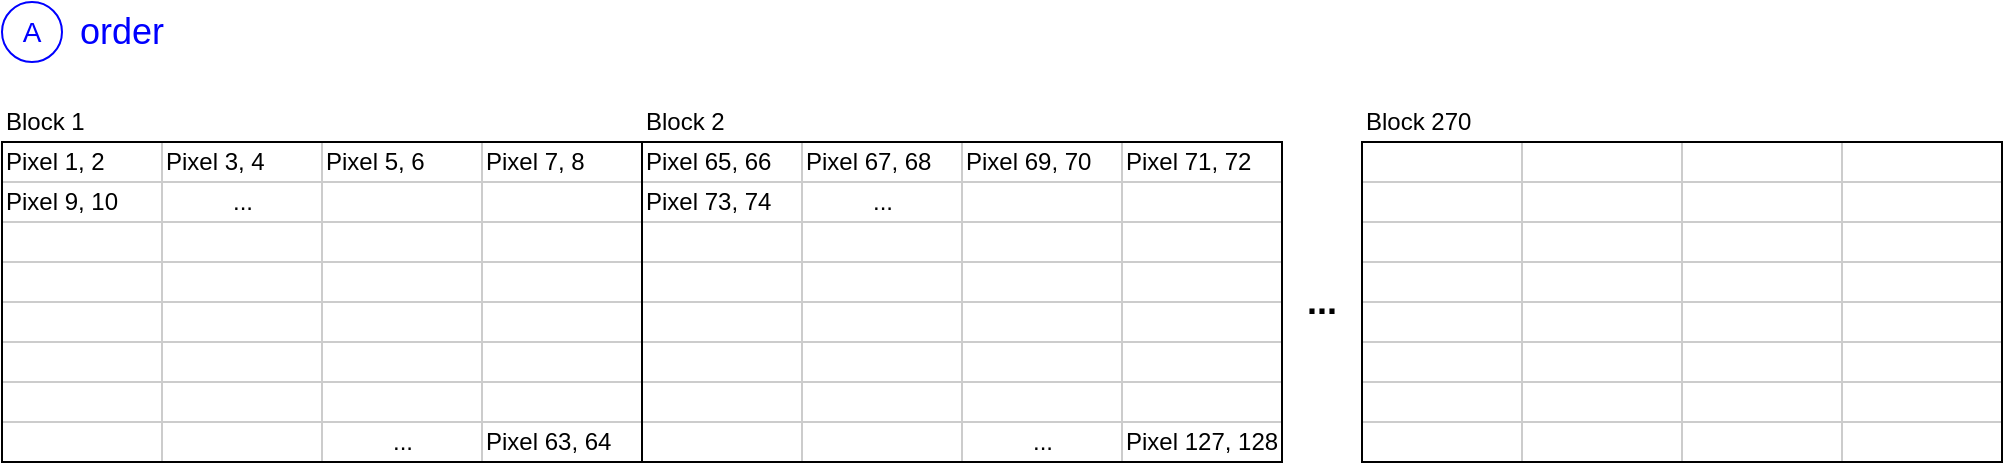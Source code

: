<mxfile version="10.9.5" type="google"><diagram name="Page-1" id="fc2ac565-0d4e-3f0d-88b0-a54af1634ed7"><mxGraphModel dx="2076" dy="1002" grid="1" gridSize="10" guides="1" tooltips="1" connect="0" arrows="1" fold="1" page="1" pageScale="1.5" pageWidth="1169" pageHeight="827" background="#ffffff" math="0" shadow="0"><root><mxCell id="0" style=";html=1;"/><mxCell id="1" style=";html=1;" parent="0"/><mxCell id="cZu3Xd3DterZIPVMsgjD-100" value="Pixel 1, 2" style="align=left;strokeColor=#CCCCCC;html=1;" vertex="1" parent="1"><mxGeometry x="280" y="400" width="80" height="20" as="geometry"/></mxCell><mxCell id="cZu3Xd3DterZIPVMsgjD-101" value="Pixel 3, 4" style="align=left;strokeColor=#CCCCCC;html=1;" vertex="1" parent="1"><mxGeometry x="360" y="400" width="80" height="20" as="geometry"/></mxCell><mxCell id="cZu3Xd3DterZIPVMsgjD-102" value="Pixel 7, 8" style="align=left;strokeColor=#CCCCCC;html=1;" vertex="1" parent="1"><mxGeometry x="520" y="400" width="80" height="20" as="geometry"/></mxCell><mxCell id="cZu3Xd3DterZIPVMsgjD-103" value="Pixel 5, 6" style="align=left;strokeColor=#CCCCCC;html=1;" vertex="1" parent="1"><mxGeometry x="440" y="400" width="80" height="20" as="geometry"/></mxCell><mxCell id="cZu3Xd3DterZIPVMsgjD-104" value="Pixel 9, 10" style="align=left;strokeColor=#CCCCCC;html=1;" vertex="1" parent="1"><mxGeometry x="280" y="420" width="80" height="20" as="geometry"/></mxCell><mxCell id="cZu3Xd3DterZIPVMsgjD-108" value="" style="align=left;strokeColor=#CCCCCC;html=1;" vertex="1" parent="1"><mxGeometry x="280" y="440" width="80" height="20" as="geometry"/></mxCell><mxCell id="cZu3Xd3DterZIPVMsgjD-144" value="" style="align=left;strokeColor=#CCCCCC;html=1;" vertex="1" parent="1"><mxGeometry x="280" y="540" width="80" height="20" as="geometry"/></mxCell><mxCell id="cZu3Xd3DterZIPVMsgjD-145" value="" style="align=left;strokeColor=#CCCCCC;html=1;" vertex="1" parent="1"><mxGeometry x="360" y="540" width="80" height="20" as="geometry"/></mxCell><mxCell id="cZu3Xd3DterZIPVMsgjD-146" value="..." style="align=center;strokeColor=#CCCCCC;html=1;" vertex="1" parent="1"><mxGeometry x="440" y="540" width="80" height="20" as="geometry"/></mxCell><mxCell id="cZu3Xd3DterZIPVMsgjD-147" value="Pixel 63, 64" style="align=left;strokeColor=#CCCCCC;html=1;" vertex="1" parent="1"><mxGeometry x="520" y="540" width="80" height="20" as="geometry"/></mxCell><mxCell id="cZu3Xd3DterZIPVMsgjD-149" value="Block 1" style="text;html=1;strokeColor=none;fillColor=none;align=left;verticalAlign=middle;whiteSpace=wrap;rounded=0;" vertex="1" parent="1"><mxGeometry x="280" y="380" width="50" height="20" as="geometry"/></mxCell><mxCell id="cZu3Xd3DterZIPVMsgjD-150" value="..." style="align=center;strokeColor=#CCCCCC;html=1;" vertex="1" parent="1"><mxGeometry x="360" y="420" width="80" height="20" as="geometry"/></mxCell><mxCell id="cZu3Xd3DterZIPVMsgjD-151" value="" style="align=left;strokeColor=#CCCCCC;html=1;" vertex="1" parent="1"><mxGeometry x="440" y="420" width="80" height="20" as="geometry"/></mxCell><mxCell id="cZu3Xd3DterZIPVMsgjD-152" value="" style="align=left;strokeColor=#CCCCCC;html=1;" vertex="1" parent="1"><mxGeometry x="520" y="420" width="80" height="20" as="geometry"/></mxCell><mxCell id="cZu3Xd3DterZIPVMsgjD-153" value="" style="align=left;strokeColor=#CCCCCC;html=1;" vertex="1" parent="1"><mxGeometry x="360" y="440" width="80" height="20" as="geometry"/></mxCell><mxCell id="cZu3Xd3DterZIPVMsgjD-154" value="" style="align=left;strokeColor=#CCCCCC;html=1;" vertex="1" parent="1"><mxGeometry x="440" y="440" width="80" height="20" as="geometry"/></mxCell><mxCell id="cZu3Xd3DterZIPVMsgjD-155" value="" style="align=left;strokeColor=#CCCCCC;html=1;" vertex="1" parent="1"><mxGeometry x="520" y="440" width="80" height="20" as="geometry"/></mxCell><mxCell id="cZu3Xd3DterZIPVMsgjD-156" value="" style="align=left;strokeColor=#CCCCCC;html=1;" vertex="1" parent="1"><mxGeometry x="280" y="460" width="80" height="20" as="geometry"/></mxCell><mxCell id="cZu3Xd3DterZIPVMsgjD-157" value="" style="align=left;strokeColor=#CCCCCC;html=1;" vertex="1" parent="1"><mxGeometry x="360" y="460" width="80" height="20" as="geometry"/></mxCell><mxCell id="cZu3Xd3DterZIPVMsgjD-158" value="" style="align=left;strokeColor=#CCCCCC;html=1;" vertex="1" parent="1"><mxGeometry x="440" y="460" width="80" height="20" as="geometry"/></mxCell><mxCell id="cZu3Xd3DterZIPVMsgjD-159" value="" style="align=left;strokeColor=#CCCCCC;html=1;" vertex="1" parent="1"><mxGeometry x="520" y="460" width="80" height="20" as="geometry"/></mxCell><mxCell id="cZu3Xd3DterZIPVMsgjD-160" value="" style="align=left;strokeColor=#CCCCCC;html=1;" vertex="1" parent="1"><mxGeometry x="280" y="480" width="80" height="20" as="geometry"/></mxCell><mxCell id="cZu3Xd3DterZIPVMsgjD-161" value="" style="align=left;strokeColor=#CCCCCC;html=1;" vertex="1" parent="1"><mxGeometry x="360" y="480" width="80" height="20" as="geometry"/></mxCell><mxCell id="cZu3Xd3DterZIPVMsgjD-162" value="" style="align=left;strokeColor=#CCCCCC;html=1;" vertex="1" parent="1"><mxGeometry x="440" y="480" width="80" height="20" as="geometry"/></mxCell><mxCell id="cZu3Xd3DterZIPVMsgjD-163" value="" style="align=left;strokeColor=#CCCCCC;html=1;" vertex="1" parent="1"><mxGeometry x="520" y="480" width="80" height="20" as="geometry"/></mxCell><mxCell id="cZu3Xd3DterZIPVMsgjD-164" value="" style="align=left;strokeColor=#CCCCCC;html=1;" vertex="1" parent="1"><mxGeometry x="280" y="500" width="80" height="20" as="geometry"/></mxCell><mxCell id="cZu3Xd3DterZIPVMsgjD-165" value="" style="align=left;strokeColor=#CCCCCC;html=1;" vertex="1" parent="1"><mxGeometry x="360" y="500" width="80" height="20" as="geometry"/></mxCell><mxCell id="cZu3Xd3DterZIPVMsgjD-166" value="" style="align=left;strokeColor=#CCCCCC;html=1;" vertex="1" parent="1"><mxGeometry x="440" y="500" width="80" height="20" as="geometry"/></mxCell><mxCell id="cZu3Xd3DterZIPVMsgjD-167" value="" style="align=left;strokeColor=#CCCCCC;html=1;" vertex="1" parent="1"><mxGeometry x="520" y="500" width="80" height="20" as="geometry"/></mxCell><mxCell id="cZu3Xd3DterZIPVMsgjD-168" value="" style="align=left;strokeColor=#CCCCCC;html=1;" vertex="1" parent="1"><mxGeometry x="280" y="520" width="80" height="20" as="geometry"/></mxCell><mxCell id="cZu3Xd3DterZIPVMsgjD-169" value="" style="align=left;strokeColor=#CCCCCC;html=1;" vertex="1" parent="1"><mxGeometry x="360" y="520" width="80" height="20" as="geometry"/></mxCell><mxCell id="cZu3Xd3DterZIPVMsgjD-170" value="" style="align=left;strokeColor=#CCCCCC;html=1;" vertex="1" parent="1"><mxGeometry x="440" y="520" width="80" height="20" as="geometry"/></mxCell><mxCell id="cZu3Xd3DterZIPVMsgjD-171" value="" style="align=left;strokeColor=#CCCCCC;html=1;" vertex="1" parent="1"><mxGeometry x="520" y="520" width="80" height="20" as="geometry"/></mxCell><mxCell id="cZu3Xd3DterZIPVMsgjD-148" value="" style="rounded=0;whiteSpace=wrap;html=1;fillColor=none;" vertex="1" parent="1"><mxGeometry x="280" y="400" width="320" height="160" as="geometry"/></mxCell><mxCell id="cZu3Xd3DterZIPVMsgjD-173" value="Pixel 65, 66" style="align=left;strokeColor=#CCCCCC;html=1;" vertex="1" parent="1"><mxGeometry x="600" y="400" width="80" height="20" as="geometry"/></mxCell><mxCell id="cZu3Xd3DterZIPVMsgjD-174" value="Pixel 67, 68" style="align=left;strokeColor=#CCCCCC;html=1;" vertex="1" parent="1"><mxGeometry x="680" y="400" width="80" height="20" as="geometry"/></mxCell><mxCell id="cZu3Xd3DterZIPVMsgjD-175" value="Pixel 71, 72" style="align=left;strokeColor=#CCCCCC;html=1;" vertex="1" parent="1"><mxGeometry x="840" y="400" width="80" height="20" as="geometry"/></mxCell><mxCell id="cZu3Xd3DterZIPVMsgjD-176" value="Pixel 69, 70" style="align=left;strokeColor=#CCCCCC;html=1;" vertex="1" parent="1"><mxGeometry x="760" y="400" width="80" height="20" as="geometry"/></mxCell><mxCell id="cZu3Xd3DterZIPVMsgjD-177" value="Pixel 73, 74" style="align=left;strokeColor=#CCCCCC;html=1;" vertex="1" parent="1"><mxGeometry x="600" y="420" width="80" height="20" as="geometry"/></mxCell><mxCell id="cZu3Xd3DterZIPVMsgjD-178" value="" style="align=left;strokeColor=#CCCCCC;html=1;" vertex="1" parent="1"><mxGeometry x="600" y="440" width="80" height="20" as="geometry"/></mxCell><mxCell id="cZu3Xd3DterZIPVMsgjD-179" value="" style="align=left;strokeColor=#CCCCCC;html=1;" vertex="1" parent="1"><mxGeometry x="600" y="540" width="80" height="20" as="geometry"/></mxCell><mxCell id="cZu3Xd3DterZIPVMsgjD-180" value="" style="align=left;strokeColor=#CCCCCC;html=1;" vertex="1" parent="1"><mxGeometry x="680" y="540" width="80" height="20" as="geometry"/></mxCell><mxCell id="cZu3Xd3DterZIPVMsgjD-181" value="..." style="align=center;strokeColor=#CCCCCC;html=1;" vertex="1" parent="1"><mxGeometry x="760" y="540" width="80" height="20" as="geometry"/></mxCell><mxCell id="cZu3Xd3DterZIPVMsgjD-182" value="Pixel 127, 128" style="align=left;strokeColor=#CCCCCC;html=1;" vertex="1" parent="1"><mxGeometry x="840" y="540" width="80" height="20" as="geometry"/></mxCell><mxCell id="cZu3Xd3DterZIPVMsgjD-183" value="Block 2" style="text;html=1;strokeColor=none;fillColor=none;align=left;verticalAlign=middle;whiteSpace=wrap;rounded=0;" vertex="1" parent="1"><mxGeometry x="600" y="380" width="50" height="20" as="geometry"/></mxCell><mxCell id="cZu3Xd3DterZIPVMsgjD-184" value="..." style="align=center;strokeColor=#CCCCCC;html=1;" vertex="1" parent="1"><mxGeometry x="680" y="420" width="80" height="20" as="geometry"/></mxCell><mxCell id="cZu3Xd3DterZIPVMsgjD-185" value="" style="align=left;strokeColor=#CCCCCC;html=1;" vertex="1" parent="1"><mxGeometry x="760" y="420" width="80" height="20" as="geometry"/></mxCell><mxCell id="cZu3Xd3DterZIPVMsgjD-186" value="" style="align=left;strokeColor=#CCCCCC;html=1;" vertex="1" parent="1"><mxGeometry x="840" y="420" width="80" height="20" as="geometry"/></mxCell><mxCell id="cZu3Xd3DterZIPVMsgjD-187" value="" style="align=left;strokeColor=#CCCCCC;html=1;" vertex="1" parent="1"><mxGeometry x="680" y="440" width="80" height="20" as="geometry"/></mxCell><mxCell id="cZu3Xd3DterZIPVMsgjD-188" value="" style="align=left;strokeColor=#CCCCCC;html=1;" vertex="1" parent="1"><mxGeometry x="760" y="440" width="80" height="20" as="geometry"/></mxCell><mxCell id="cZu3Xd3DterZIPVMsgjD-189" value="" style="align=left;strokeColor=#CCCCCC;html=1;" vertex="1" parent="1"><mxGeometry x="840" y="440" width="80" height="20" as="geometry"/></mxCell><mxCell id="cZu3Xd3DterZIPVMsgjD-190" value="" style="align=left;strokeColor=#CCCCCC;html=1;" vertex="1" parent="1"><mxGeometry x="600" y="460" width="80" height="20" as="geometry"/></mxCell><mxCell id="cZu3Xd3DterZIPVMsgjD-191" value="" style="align=left;strokeColor=#CCCCCC;html=1;" vertex="1" parent="1"><mxGeometry x="680" y="460" width="80" height="20" as="geometry"/></mxCell><mxCell id="cZu3Xd3DterZIPVMsgjD-192" value="" style="align=left;strokeColor=#CCCCCC;html=1;" vertex="1" parent="1"><mxGeometry x="760" y="460" width="80" height="20" as="geometry"/></mxCell><mxCell id="cZu3Xd3DterZIPVMsgjD-193" value="" style="align=left;strokeColor=#CCCCCC;html=1;" vertex="1" parent="1"><mxGeometry x="840" y="460" width="80" height="20" as="geometry"/></mxCell><mxCell id="cZu3Xd3DterZIPVMsgjD-194" value="" style="align=left;strokeColor=#CCCCCC;html=1;" vertex="1" parent="1"><mxGeometry x="600" y="480" width="80" height="20" as="geometry"/></mxCell><mxCell id="cZu3Xd3DterZIPVMsgjD-195" value="" style="align=left;strokeColor=#CCCCCC;html=1;" vertex="1" parent="1"><mxGeometry x="680" y="480" width="80" height="20" as="geometry"/></mxCell><mxCell id="cZu3Xd3DterZIPVMsgjD-196" value="" style="align=left;strokeColor=#CCCCCC;html=1;" vertex="1" parent="1"><mxGeometry x="760" y="480" width="80" height="20" as="geometry"/></mxCell><mxCell id="cZu3Xd3DterZIPVMsgjD-197" value="" style="align=left;strokeColor=#CCCCCC;html=1;" vertex="1" parent="1"><mxGeometry x="840" y="480" width="80" height="20" as="geometry"/></mxCell><mxCell id="cZu3Xd3DterZIPVMsgjD-198" value="" style="align=left;strokeColor=#CCCCCC;html=1;" vertex="1" parent="1"><mxGeometry x="600" y="500" width="80" height="20" as="geometry"/></mxCell><mxCell id="cZu3Xd3DterZIPVMsgjD-199" value="" style="align=left;strokeColor=#CCCCCC;html=1;" vertex="1" parent="1"><mxGeometry x="680" y="500" width="80" height="20" as="geometry"/></mxCell><mxCell id="cZu3Xd3DterZIPVMsgjD-200" value="" style="align=left;strokeColor=#CCCCCC;html=1;" vertex="1" parent="1"><mxGeometry x="760" y="500" width="80" height="20" as="geometry"/></mxCell><mxCell id="cZu3Xd3DterZIPVMsgjD-201" value="" style="align=left;strokeColor=#CCCCCC;html=1;" vertex="1" parent="1"><mxGeometry x="840" y="500" width="80" height="20" as="geometry"/></mxCell><mxCell id="cZu3Xd3DterZIPVMsgjD-202" value="" style="align=left;strokeColor=#CCCCCC;html=1;" vertex="1" parent="1"><mxGeometry x="600" y="520" width="80" height="20" as="geometry"/></mxCell><mxCell id="cZu3Xd3DterZIPVMsgjD-203" value="" style="align=left;strokeColor=#CCCCCC;html=1;" vertex="1" parent="1"><mxGeometry x="680" y="520" width="80" height="20" as="geometry"/></mxCell><mxCell id="cZu3Xd3DterZIPVMsgjD-204" value="" style="align=left;strokeColor=#CCCCCC;html=1;" vertex="1" parent="1"><mxGeometry x="760" y="520" width="80" height="20" as="geometry"/></mxCell><mxCell id="cZu3Xd3DterZIPVMsgjD-205" value="" style="align=left;strokeColor=#CCCCCC;html=1;" vertex="1" parent="1"><mxGeometry x="840" y="520" width="80" height="20" as="geometry"/></mxCell><mxCell id="cZu3Xd3DterZIPVMsgjD-206" value="" style="rounded=0;whiteSpace=wrap;html=1;fillColor=none;" vertex="1" parent="1"><mxGeometry x="600" y="400" width="320" height="160" as="geometry"/></mxCell><mxCell id="cZu3Xd3DterZIPVMsgjD-216" value="" style="align=left;strokeColor=#CCCCCC;html=1;" vertex="1" parent="1"><mxGeometry x="960" y="440" width="80" height="20" as="geometry"/></mxCell><mxCell id="cZu3Xd3DterZIPVMsgjD-217" value="" style="align=left;strokeColor=#CCCCCC;html=1;" vertex="1" parent="1"><mxGeometry x="960" y="540" width="80" height="20" as="geometry"/></mxCell><mxCell id="cZu3Xd3DterZIPVMsgjD-218" value="" style="align=left;strokeColor=#CCCCCC;html=1;" vertex="1" parent="1"><mxGeometry x="1040" y="540" width="80" height="20" as="geometry"/></mxCell><mxCell id="cZu3Xd3DterZIPVMsgjD-221" value="Block 270" style="text;html=1;strokeColor=none;fillColor=none;align=left;verticalAlign=middle;whiteSpace=wrap;rounded=0;" vertex="1" parent="1"><mxGeometry x="960" y="380" width="70" height="20" as="geometry"/></mxCell><mxCell id="cZu3Xd3DterZIPVMsgjD-223" value="" style="align=left;strokeColor=#CCCCCC;html=1;" vertex="1" parent="1"><mxGeometry x="1120" y="420" width="80" height="20" as="geometry"/></mxCell><mxCell id="cZu3Xd3DterZIPVMsgjD-224" value="" style="align=left;strokeColor=#CCCCCC;html=1;" vertex="1" parent="1"><mxGeometry x="1200" y="420" width="80" height="20" as="geometry"/></mxCell><mxCell id="cZu3Xd3DterZIPVMsgjD-225" value="" style="align=left;strokeColor=#CCCCCC;html=1;" vertex="1" parent="1"><mxGeometry x="1040" y="440" width="80" height="20" as="geometry"/></mxCell><mxCell id="cZu3Xd3DterZIPVMsgjD-226" value="" style="align=left;strokeColor=#CCCCCC;html=1;" vertex="1" parent="1"><mxGeometry x="1120" y="440" width="80" height="20" as="geometry"/></mxCell><mxCell id="cZu3Xd3DterZIPVMsgjD-227" value="" style="align=left;strokeColor=#CCCCCC;html=1;" vertex="1" parent="1"><mxGeometry x="1200" y="440" width="80" height="20" as="geometry"/></mxCell><mxCell id="cZu3Xd3DterZIPVMsgjD-228" value="" style="align=left;strokeColor=#CCCCCC;html=1;" vertex="1" parent="1"><mxGeometry x="960" y="460" width="80" height="20" as="geometry"/></mxCell><mxCell id="cZu3Xd3DterZIPVMsgjD-229" value="" style="align=left;strokeColor=#CCCCCC;html=1;" vertex="1" parent="1"><mxGeometry x="1040" y="460" width="80" height="20" as="geometry"/></mxCell><mxCell id="cZu3Xd3DterZIPVMsgjD-230" value="" style="align=left;strokeColor=#CCCCCC;html=1;" vertex="1" parent="1"><mxGeometry x="1120" y="460" width="80" height="20" as="geometry"/></mxCell><mxCell id="cZu3Xd3DterZIPVMsgjD-231" value="" style="align=left;strokeColor=#CCCCCC;html=1;" vertex="1" parent="1"><mxGeometry x="1200" y="460" width="80" height="20" as="geometry"/></mxCell><mxCell id="cZu3Xd3DterZIPVMsgjD-232" value="" style="align=left;strokeColor=#CCCCCC;html=1;" vertex="1" parent="1"><mxGeometry x="960" y="480" width="80" height="20" as="geometry"/></mxCell><mxCell id="cZu3Xd3DterZIPVMsgjD-233" value="" style="align=left;strokeColor=#CCCCCC;html=1;" vertex="1" parent="1"><mxGeometry x="1040" y="480" width="80" height="20" as="geometry"/></mxCell><mxCell id="cZu3Xd3DterZIPVMsgjD-234" value="" style="align=left;strokeColor=#CCCCCC;html=1;" vertex="1" parent="1"><mxGeometry x="1120" y="480" width="80" height="20" as="geometry"/></mxCell><mxCell id="cZu3Xd3DterZIPVMsgjD-235" value="" style="align=left;strokeColor=#CCCCCC;html=1;" vertex="1" parent="1"><mxGeometry x="1200" y="480" width="80" height="20" as="geometry"/></mxCell><mxCell id="cZu3Xd3DterZIPVMsgjD-236" value="" style="align=left;strokeColor=#CCCCCC;html=1;" vertex="1" parent="1"><mxGeometry x="960" y="500" width="80" height="20" as="geometry"/></mxCell><mxCell id="cZu3Xd3DterZIPVMsgjD-237" value="" style="align=left;strokeColor=#CCCCCC;html=1;" vertex="1" parent="1"><mxGeometry x="1040" y="500" width="80" height="20" as="geometry"/></mxCell><mxCell id="cZu3Xd3DterZIPVMsgjD-238" value="" style="align=left;strokeColor=#CCCCCC;html=1;" vertex="1" parent="1"><mxGeometry x="1120" y="500" width="80" height="20" as="geometry"/></mxCell><mxCell id="cZu3Xd3DterZIPVMsgjD-239" value="" style="align=left;strokeColor=#CCCCCC;html=1;" vertex="1" parent="1"><mxGeometry x="1200" y="500" width="80" height="20" as="geometry"/></mxCell><mxCell id="cZu3Xd3DterZIPVMsgjD-240" value="" style="align=left;strokeColor=#CCCCCC;html=1;" vertex="1" parent="1"><mxGeometry x="960" y="520" width="80" height="20" as="geometry"/></mxCell><mxCell id="cZu3Xd3DterZIPVMsgjD-241" value="" style="align=left;strokeColor=#CCCCCC;html=1;" vertex="1" parent="1"><mxGeometry x="1040" y="520" width="80" height="20" as="geometry"/></mxCell><mxCell id="cZu3Xd3DterZIPVMsgjD-242" value="" style="align=left;strokeColor=#CCCCCC;html=1;" vertex="1" parent="1"><mxGeometry x="1120" y="520" width="80" height="20" as="geometry"/></mxCell><mxCell id="cZu3Xd3DterZIPVMsgjD-243" value="" style="align=left;strokeColor=#CCCCCC;html=1;" vertex="1" parent="1"><mxGeometry x="1200" y="520" width="80" height="20" as="geometry"/></mxCell><mxCell id="cZu3Xd3DterZIPVMsgjD-245" value="..." style="text;html=1;strokeColor=none;fillColor=none;align=center;verticalAlign=middle;whiteSpace=wrap;rounded=0;fontColor=#000000;fontStyle=1;fontSize=18;" vertex="1" parent="1"><mxGeometry x="920" y="470" width="40" height="20" as="geometry"/></mxCell><mxCell id="cZu3Xd3DterZIPVMsgjD-248" value="" style="align=left;strokeColor=#CCCCCC;html=1;" vertex="1" parent="1"><mxGeometry x="1120" y="540" width="80" height="20" as="geometry"/></mxCell><mxCell id="cZu3Xd3DterZIPVMsgjD-249" value="" style="align=left;strokeColor=#CCCCCC;html=1;" vertex="1" parent="1"><mxGeometry x="1200" y="540" width="80" height="20" as="geometry"/></mxCell><mxCell id="cZu3Xd3DterZIPVMsgjD-250" value="" style="align=left;strokeColor=#CCCCCC;html=1;" vertex="1" parent="1"><mxGeometry x="960" y="420" width="80" height="20" as="geometry"/></mxCell><mxCell id="cZu3Xd3DterZIPVMsgjD-251" value="" style="align=left;strokeColor=#CCCCCC;html=1;" vertex="1" parent="1"><mxGeometry x="1040" y="420" width="80" height="20" as="geometry"/></mxCell><mxCell id="cZu3Xd3DterZIPVMsgjD-252" value="" style="align=left;strokeColor=#CCCCCC;html=1;" vertex="1" parent="1"><mxGeometry x="960" y="400" width="80" height="20" as="geometry"/></mxCell><mxCell id="cZu3Xd3DterZIPVMsgjD-253" value="" style="align=left;strokeColor=#CCCCCC;html=1;" vertex="1" parent="1"><mxGeometry x="1040" y="400" width="80" height="20" as="geometry"/></mxCell><mxCell id="cZu3Xd3DterZIPVMsgjD-254" value="" style="align=left;strokeColor=#CCCCCC;html=1;" vertex="1" parent="1"><mxGeometry x="1120" y="400" width="80" height="20" as="geometry"/></mxCell><mxCell id="cZu3Xd3DterZIPVMsgjD-255" value="" style="align=left;strokeColor=#CCCCCC;html=1;" vertex="1" parent="1"><mxGeometry x="1200" y="400" width="80" height="20" as="geometry"/></mxCell><mxCell id="cZu3Xd3DterZIPVMsgjD-244" value="" style="rounded=0;whiteSpace=wrap;html=1;fillColor=none;" vertex="1" parent="1"><mxGeometry x="960" y="400" width="320" height="160" as="geometry"/></mxCell><mxCell id="cZu3Xd3DterZIPVMsgjD-256" value="A" style="ellipse;whiteSpace=wrap;html=1;aspect=fixed;strokeColor=#0000FF;fontColor=#0000FF;fontSize=14;" vertex="1" parent="1"><mxGeometry x="280" y="330" width="30" height="30" as="geometry"/></mxCell><mxCell id="cZu3Xd3DterZIPVMsgjD-257" value="order" style="text;html=1;strokeColor=none;fillColor=none;align=center;verticalAlign=middle;whiteSpace=wrap;rounded=0;fontSize=18;fontColor=#0000FF;" vertex="1" parent="1"><mxGeometry x="320" y="335" width="40" height="20" as="geometry"/></mxCell></root></mxGraphModel></diagram></mxfile>